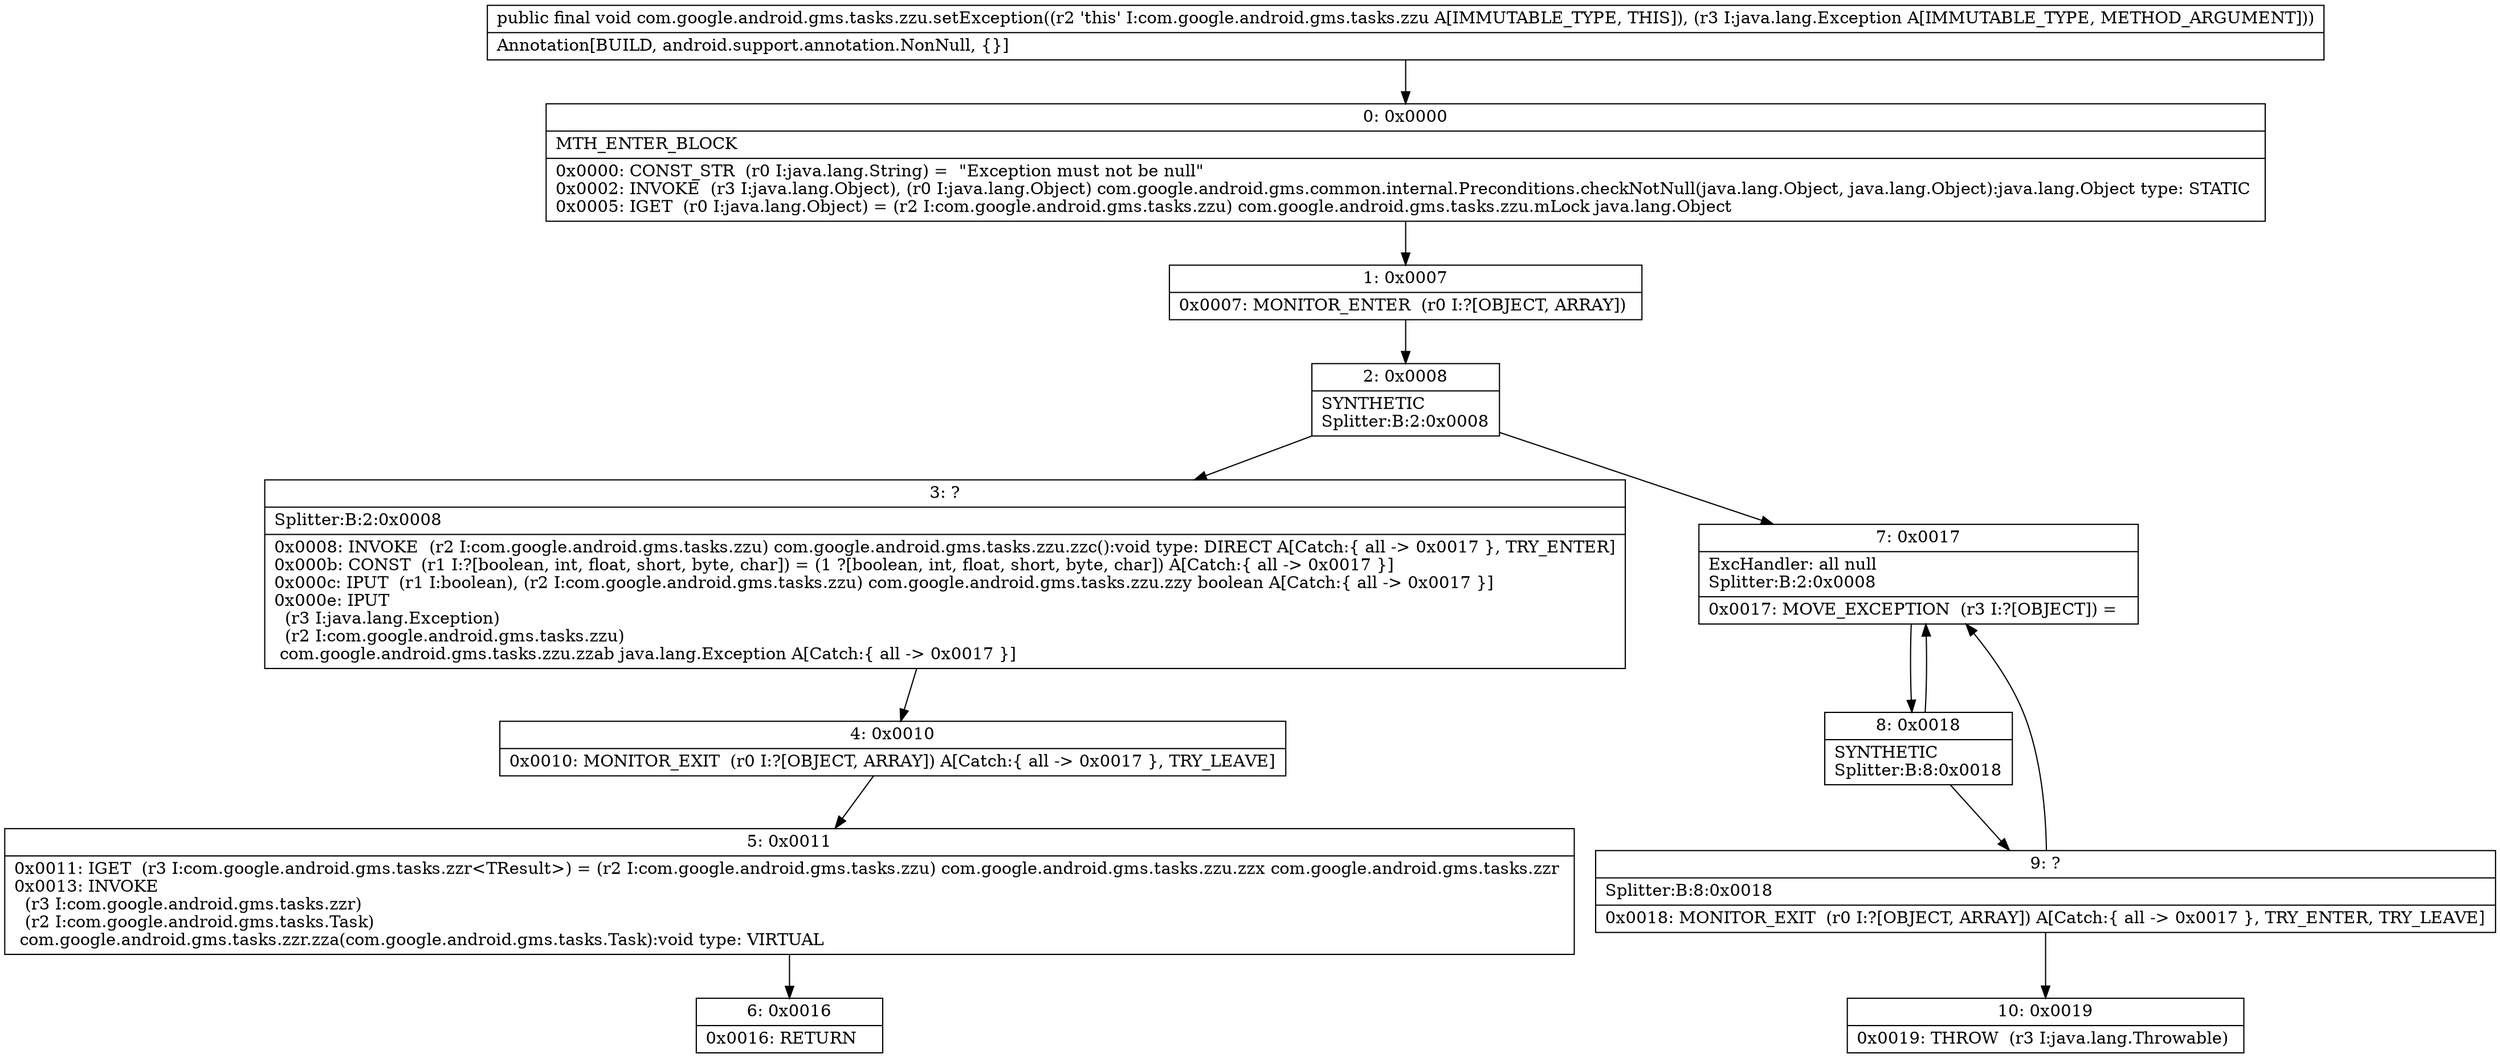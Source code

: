 digraph "CFG forcom.google.android.gms.tasks.zzu.setException(Ljava\/lang\/Exception;)V" {
Node_0 [shape=record,label="{0\:\ 0x0000|MTH_ENTER_BLOCK\l|0x0000: CONST_STR  (r0 I:java.lang.String) =  \"Exception must not be null\" \l0x0002: INVOKE  (r3 I:java.lang.Object), (r0 I:java.lang.Object) com.google.android.gms.common.internal.Preconditions.checkNotNull(java.lang.Object, java.lang.Object):java.lang.Object type: STATIC \l0x0005: IGET  (r0 I:java.lang.Object) = (r2 I:com.google.android.gms.tasks.zzu) com.google.android.gms.tasks.zzu.mLock java.lang.Object \l}"];
Node_1 [shape=record,label="{1\:\ 0x0007|0x0007: MONITOR_ENTER  (r0 I:?[OBJECT, ARRAY]) \l}"];
Node_2 [shape=record,label="{2\:\ 0x0008|SYNTHETIC\lSplitter:B:2:0x0008\l}"];
Node_3 [shape=record,label="{3\:\ ?|Splitter:B:2:0x0008\l|0x0008: INVOKE  (r2 I:com.google.android.gms.tasks.zzu) com.google.android.gms.tasks.zzu.zzc():void type: DIRECT A[Catch:\{ all \-\> 0x0017 \}, TRY_ENTER]\l0x000b: CONST  (r1 I:?[boolean, int, float, short, byte, char]) = (1 ?[boolean, int, float, short, byte, char]) A[Catch:\{ all \-\> 0x0017 \}]\l0x000c: IPUT  (r1 I:boolean), (r2 I:com.google.android.gms.tasks.zzu) com.google.android.gms.tasks.zzu.zzy boolean A[Catch:\{ all \-\> 0x0017 \}]\l0x000e: IPUT  \l  (r3 I:java.lang.Exception)\l  (r2 I:com.google.android.gms.tasks.zzu)\l com.google.android.gms.tasks.zzu.zzab java.lang.Exception A[Catch:\{ all \-\> 0x0017 \}]\l}"];
Node_4 [shape=record,label="{4\:\ 0x0010|0x0010: MONITOR_EXIT  (r0 I:?[OBJECT, ARRAY]) A[Catch:\{ all \-\> 0x0017 \}, TRY_LEAVE]\l}"];
Node_5 [shape=record,label="{5\:\ 0x0011|0x0011: IGET  (r3 I:com.google.android.gms.tasks.zzr\<TResult\>) = (r2 I:com.google.android.gms.tasks.zzu) com.google.android.gms.tasks.zzu.zzx com.google.android.gms.tasks.zzr \l0x0013: INVOKE  \l  (r3 I:com.google.android.gms.tasks.zzr)\l  (r2 I:com.google.android.gms.tasks.Task)\l com.google.android.gms.tasks.zzr.zza(com.google.android.gms.tasks.Task):void type: VIRTUAL \l}"];
Node_6 [shape=record,label="{6\:\ 0x0016|0x0016: RETURN   \l}"];
Node_7 [shape=record,label="{7\:\ 0x0017|ExcHandler: all null\lSplitter:B:2:0x0008\l|0x0017: MOVE_EXCEPTION  (r3 I:?[OBJECT]) =  \l}"];
Node_8 [shape=record,label="{8\:\ 0x0018|SYNTHETIC\lSplitter:B:8:0x0018\l}"];
Node_9 [shape=record,label="{9\:\ ?|Splitter:B:8:0x0018\l|0x0018: MONITOR_EXIT  (r0 I:?[OBJECT, ARRAY]) A[Catch:\{ all \-\> 0x0017 \}, TRY_ENTER, TRY_LEAVE]\l}"];
Node_10 [shape=record,label="{10\:\ 0x0019|0x0019: THROW  (r3 I:java.lang.Throwable) \l}"];
MethodNode[shape=record,label="{public final void com.google.android.gms.tasks.zzu.setException((r2 'this' I:com.google.android.gms.tasks.zzu A[IMMUTABLE_TYPE, THIS]), (r3 I:java.lang.Exception A[IMMUTABLE_TYPE, METHOD_ARGUMENT]))  | Annotation[BUILD, android.support.annotation.NonNull, \{\}]\l}"];
MethodNode -> Node_0;
Node_0 -> Node_1;
Node_1 -> Node_2;
Node_2 -> Node_3;
Node_2 -> Node_7;
Node_3 -> Node_4;
Node_4 -> Node_5;
Node_5 -> Node_6;
Node_7 -> Node_8;
Node_8 -> Node_9;
Node_8 -> Node_7;
Node_9 -> Node_10;
Node_9 -> Node_7;
}

